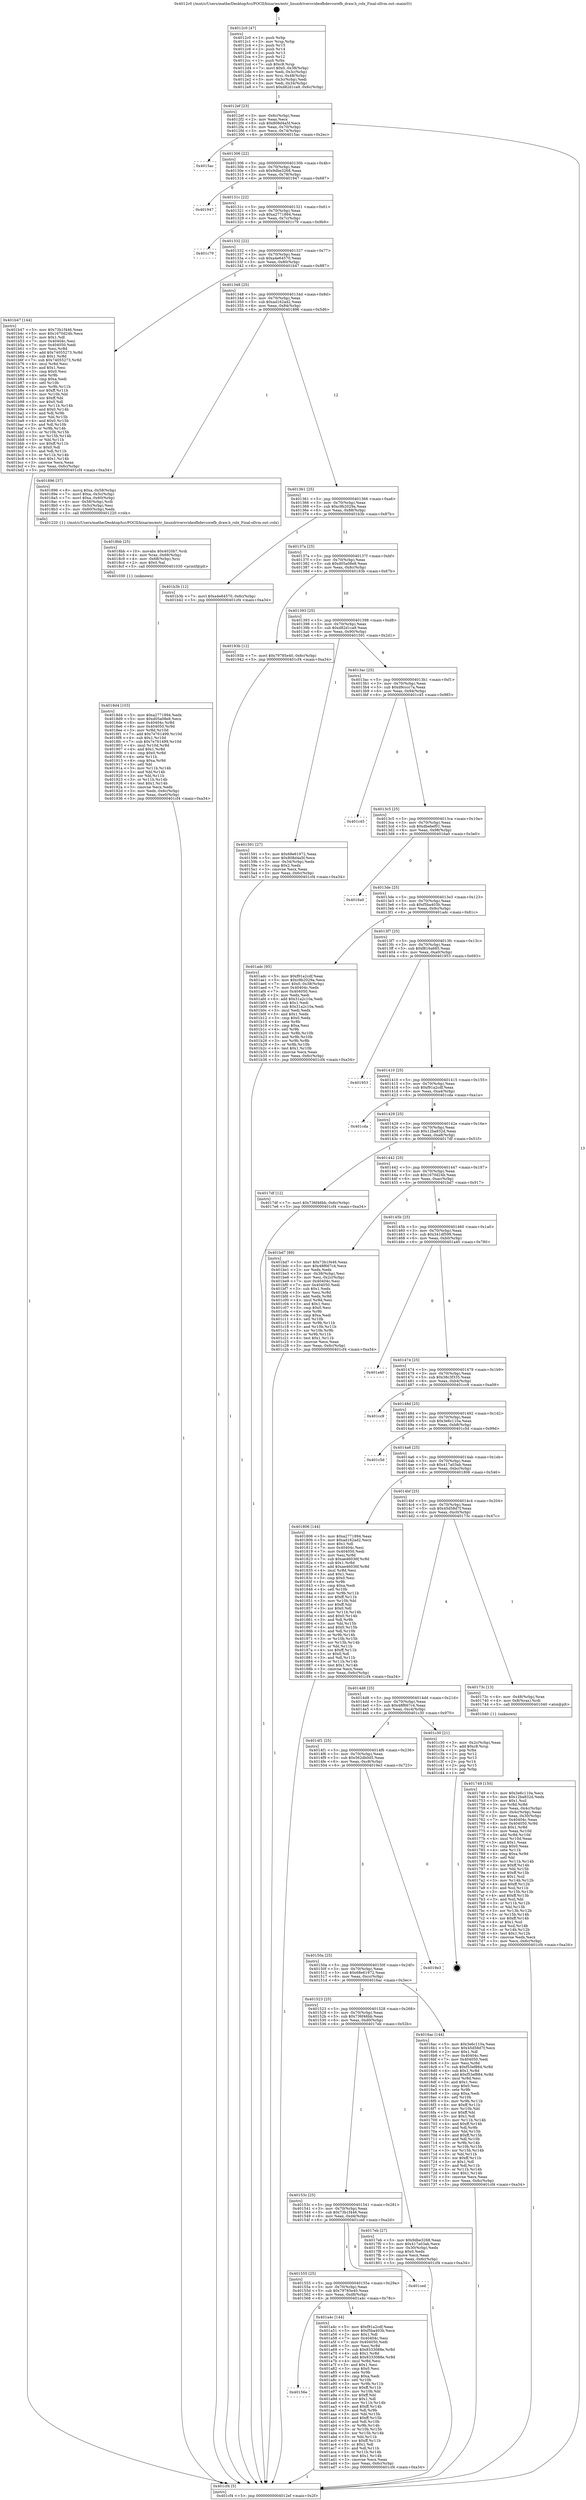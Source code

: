 digraph "0x4012c0" {
  label = "0x4012c0 (/mnt/c/Users/mathe/Desktop/tcc/POCII/binaries/extr_linuxdriversvideofbdevcorefb_draw.h_rolx_Final-ollvm.out::main(0))"
  labelloc = "t"
  node[shape=record]

  Entry [label="",width=0.3,height=0.3,shape=circle,fillcolor=black,style=filled]
  "0x4012ef" [label="{
     0x4012ef [23]\l
     | [instrs]\l
     &nbsp;&nbsp;0x4012ef \<+3\>: mov -0x6c(%rbp),%eax\l
     &nbsp;&nbsp;0x4012f2 \<+2\>: mov %eax,%ecx\l
     &nbsp;&nbsp;0x4012f4 \<+6\>: sub $0x808d4a5f,%ecx\l
     &nbsp;&nbsp;0x4012fa \<+3\>: mov %eax,-0x70(%rbp)\l
     &nbsp;&nbsp;0x4012fd \<+3\>: mov %ecx,-0x74(%rbp)\l
     &nbsp;&nbsp;0x401300 \<+6\>: je 00000000004015ac \<main+0x2ec\>\l
  }"]
  "0x4015ac" [label="{
     0x4015ac\l
  }", style=dashed]
  "0x401306" [label="{
     0x401306 [22]\l
     | [instrs]\l
     &nbsp;&nbsp;0x401306 \<+5\>: jmp 000000000040130b \<main+0x4b\>\l
     &nbsp;&nbsp;0x40130b \<+3\>: mov -0x70(%rbp),%eax\l
     &nbsp;&nbsp;0x40130e \<+5\>: sub $0x9dbe3268,%eax\l
     &nbsp;&nbsp;0x401313 \<+3\>: mov %eax,-0x78(%rbp)\l
     &nbsp;&nbsp;0x401316 \<+6\>: je 0000000000401947 \<main+0x687\>\l
  }"]
  Exit [label="",width=0.3,height=0.3,shape=circle,fillcolor=black,style=filled,peripheries=2]
  "0x401947" [label="{
     0x401947\l
  }", style=dashed]
  "0x40131c" [label="{
     0x40131c [22]\l
     | [instrs]\l
     &nbsp;&nbsp;0x40131c \<+5\>: jmp 0000000000401321 \<main+0x61\>\l
     &nbsp;&nbsp;0x401321 \<+3\>: mov -0x70(%rbp),%eax\l
     &nbsp;&nbsp;0x401324 \<+5\>: sub $0xa2771894,%eax\l
     &nbsp;&nbsp;0x401329 \<+3\>: mov %eax,-0x7c(%rbp)\l
     &nbsp;&nbsp;0x40132c \<+6\>: je 0000000000401c79 \<main+0x9b9\>\l
  }"]
  "0x40156e" [label="{
     0x40156e\l
  }", style=dashed]
  "0x401c79" [label="{
     0x401c79\l
  }", style=dashed]
  "0x401332" [label="{
     0x401332 [22]\l
     | [instrs]\l
     &nbsp;&nbsp;0x401332 \<+5\>: jmp 0000000000401337 \<main+0x77\>\l
     &nbsp;&nbsp;0x401337 \<+3\>: mov -0x70(%rbp),%eax\l
     &nbsp;&nbsp;0x40133a \<+5\>: sub $0xa4e64570,%eax\l
     &nbsp;&nbsp;0x40133f \<+3\>: mov %eax,-0x80(%rbp)\l
     &nbsp;&nbsp;0x401342 \<+6\>: je 0000000000401b47 \<main+0x887\>\l
  }"]
  "0x401a4c" [label="{
     0x401a4c [144]\l
     | [instrs]\l
     &nbsp;&nbsp;0x401a4c \<+5\>: mov $0xf91a2cdf,%eax\l
     &nbsp;&nbsp;0x401a51 \<+5\>: mov $0xf5ba403b,%ecx\l
     &nbsp;&nbsp;0x401a56 \<+2\>: mov $0x1,%dl\l
     &nbsp;&nbsp;0x401a58 \<+7\>: mov 0x40404c,%esi\l
     &nbsp;&nbsp;0x401a5f \<+7\>: mov 0x404050,%edi\l
     &nbsp;&nbsp;0x401a66 \<+3\>: mov %esi,%r8d\l
     &nbsp;&nbsp;0x401a69 \<+7\>: sub $0x8333088e,%r8d\l
     &nbsp;&nbsp;0x401a70 \<+4\>: sub $0x1,%r8d\l
     &nbsp;&nbsp;0x401a74 \<+7\>: add $0x8333088e,%r8d\l
     &nbsp;&nbsp;0x401a7b \<+4\>: imul %r8d,%esi\l
     &nbsp;&nbsp;0x401a7f \<+3\>: and $0x1,%esi\l
     &nbsp;&nbsp;0x401a82 \<+3\>: cmp $0x0,%esi\l
     &nbsp;&nbsp;0x401a85 \<+4\>: sete %r9b\l
     &nbsp;&nbsp;0x401a89 \<+3\>: cmp $0xa,%edi\l
     &nbsp;&nbsp;0x401a8c \<+4\>: setl %r10b\l
     &nbsp;&nbsp;0x401a90 \<+3\>: mov %r9b,%r11b\l
     &nbsp;&nbsp;0x401a93 \<+4\>: xor $0xff,%r11b\l
     &nbsp;&nbsp;0x401a97 \<+3\>: mov %r10b,%bl\l
     &nbsp;&nbsp;0x401a9a \<+3\>: xor $0xff,%bl\l
     &nbsp;&nbsp;0x401a9d \<+3\>: xor $0x1,%dl\l
     &nbsp;&nbsp;0x401aa0 \<+3\>: mov %r11b,%r14b\l
     &nbsp;&nbsp;0x401aa3 \<+4\>: and $0xff,%r14b\l
     &nbsp;&nbsp;0x401aa7 \<+3\>: and %dl,%r9b\l
     &nbsp;&nbsp;0x401aaa \<+3\>: mov %bl,%r15b\l
     &nbsp;&nbsp;0x401aad \<+4\>: and $0xff,%r15b\l
     &nbsp;&nbsp;0x401ab1 \<+3\>: and %dl,%r10b\l
     &nbsp;&nbsp;0x401ab4 \<+3\>: or %r9b,%r14b\l
     &nbsp;&nbsp;0x401ab7 \<+3\>: or %r10b,%r15b\l
     &nbsp;&nbsp;0x401aba \<+3\>: xor %r15b,%r14b\l
     &nbsp;&nbsp;0x401abd \<+3\>: or %bl,%r11b\l
     &nbsp;&nbsp;0x401ac0 \<+4\>: xor $0xff,%r11b\l
     &nbsp;&nbsp;0x401ac4 \<+3\>: or $0x1,%dl\l
     &nbsp;&nbsp;0x401ac7 \<+3\>: and %dl,%r11b\l
     &nbsp;&nbsp;0x401aca \<+3\>: or %r11b,%r14b\l
     &nbsp;&nbsp;0x401acd \<+4\>: test $0x1,%r14b\l
     &nbsp;&nbsp;0x401ad1 \<+3\>: cmovne %ecx,%eax\l
     &nbsp;&nbsp;0x401ad4 \<+3\>: mov %eax,-0x6c(%rbp)\l
     &nbsp;&nbsp;0x401ad7 \<+5\>: jmp 0000000000401cf4 \<main+0xa34\>\l
  }"]
  "0x401b47" [label="{
     0x401b47 [144]\l
     | [instrs]\l
     &nbsp;&nbsp;0x401b47 \<+5\>: mov $0x73b1f446,%eax\l
     &nbsp;&nbsp;0x401b4c \<+5\>: mov $0x1670d24b,%ecx\l
     &nbsp;&nbsp;0x401b51 \<+2\>: mov $0x1,%dl\l
     &nbsp;&nbsp;0x401b53 \<+7\>: mov 0x40404c,%esi\l
     &nbsp;&nbsp;0x401b5a \<+7\>: mov 0x404050,%edi\l
     &nbsp;&nbsp;0x401b61 \<+3\>: mov %esi,%r8d\l
     &nbsp;&nbsp;0x401b64 \<+7\>: add $0x74055273,%r8d\l
     &nbsp;&nbsp;0x401b6b \<+4\>: sub $0x1,%r8d\l
     &nbsp;&nbsp;0x401b6f \<+7\>: sub $0x74055273,%r8d\l
     &nbsp;&nbsp;0x401b76 \<+4\>: imul %r8d,%esi\l
     &nbsp;&nbsp;0x401b7a \<+3\>: and $0x1,%esi\l
     &nbsp;&nbsp;0x401b7d \<+3\>: cmp $0x0,%esi\l
     &nbsp;&nbsp;0x401b80 \<+4\>: sete %r9b\l
     &nbsp;&nbsp;0x401b84 \<+3\>: cmp $0xa,%edi\l
     &nbsp;&nbsp;0x401b87 \<+4\>: setl %r10b\l
     &nbsp;&nbsp;0x401b8b \<+3\>: mov %r9b,%r11b\l
     &nbsp;&nbsp;0x401b8e \<+4\>: xor $0xff,%r11b\l
     &nbsp;&nbsp;0x401b92 \<+3\>: mov %r10b,%bl\l
     &nbsp;&nbsp;0x401b95 \<+3\>: xor $0xff,%bl\l
     &nbsp;&nbsp;0x401b98 \<+3\>: xor $0x0,%dl\l
     &nbsp;&nbsp;0x401b9b \<+3\>: mov %r11b,%r14b\l
     &nbsp;&nbsp;0x401b9e \<+4\>: and $0x0,%r14b\l
     &nbsp;&nbsp;0x401ba2 \<+3\>: and %dl,%r9b\l
     &nbsp;&nbsp;0x401ba5 \<+3\>: mov %bl,%r15b\l
     &nbsp;&nbsp;0x401ba8 \<+4\>: and $0x0,%r15b\l
     &nbsp;&nbsp;0x401bac \<+3\>: and %dl,%r10b\l
     &nbsp;&nbsp;0x401baf \<+3\>: or %r9b,%r14b\l
     &nbsp;&nbsp;0x401bb2 \<+3\>: or %r10b,%r15b\l
     &nbsp;&nbsp;0x401bb5 \<+3\>: xor %r15b,%r14b\l
     &nbsp;&nbsp;0x401bb8 \<+3\>: or %bl,%r11b\l
     &nbsp;&nbsp;0x401bbb \<+4\>: xor $0xff,%r11b\l
     &nbsp;&nbsp;0x401bbf \<+3\>: or $0x0,%dl\l
     &nbsp;&nbsp;0x401bc2 \<+3\>: and %dl,%r11b\l
     &nbsp;&nbsp;0x401bc5 \<+3\>: or %r11b,%r14b\l
     &nbsp;&nbsp;0x401bc8 \<+4\>: test $0x1,%r14b\l
     &nbsp;&nbsp;0x401bcc \<+3\>: cmovne %ecx,%eax\l
     &nbsp;&nbsp;0x401bcf \<+3\>: mov %eax,-0x6c(%rbp)\l
     &nbsp;&nbsp;0x401bd2 \<+5\>: jmp 0000000000401cf4 \<main+0xa34\>\l
  }"]
  "0x401348" [label="{
     0x401348 [25]\l
     | [instrs]\l
     &nbsp;&nbsp;0x401348 \<+5\>: jmp 000000000040134d \<main+0x8d\>\l
     &nbsp;&nbsp;0x40134d \<+3\>: mov -0x70(%rbp),%eax\l
     &nbsp;&nbsp;0x401350 \<+5\>: sub $0xad162ad2,%eax\l
     &nbsp;&nbsp;0x401355 \<+6\>: mov %eax,-0x84(%rbp)\l
     &nbsp;&nbsp;0x40135b \<+6\>: je 0000000000401896 \<main+0x5d6\>\l
  }"]
  "0x401555" [label="{
     0x401555 [25]\l
     | [instrs]\l
     &nbsp;&nbsp;0x401555 \<+5\>: jmp 000000000040155a \<main+0x29a\>\l
     &nbsp;&nbsp;0x40155a \<+3\>: mov -0x70(%rbp),%eax\l
     &nbsp;&nbsp;0x40155d \<+5\>: sub $0x79785e40,%eax\l
     &nbsp;&nbsp;0x401562 \<+6\>: mov %eax,-0xd8(%rbp)\l
     &nbsp;&nbsp;0x401568 \<+6\>: je 0000000000401a4c \<main+0x78c\>\l
  }"]
  "0x401896" [label="{
     0x401896 [37]\l
     | [instrs]\l
     &nbsp;&nbsp;0x401896 \<+8\>: movq $0xa,-0x58(%rbp)\l
     &nbsp;&nbsp;0x40189e \<+7\>: movl $0xa,-0x5c(%rbp)\l
     &nbsp;&nbsp;0x4018a5 \<+7\>: movl $0xa,-0x60(%rbp)\l
     &nbsp;&nbsp;0x4018ac \<+4\>: mov -0x58(%rbp),%rdi\l
     &nbsp;&nbsp;0x4018b0 \<+3\>: mov -0x5c(%rbp),%esi\l
     &nbsp;&nbsp;0x4018b3 \<+3\>: mov -0x60(%rbp),%edx\l
     &nbsp;&nbsp;0x4018b6 \<+5\>: call 0000000000401220 \<rolx\>\l
     | [calls]\l
     &nbsp;&nbsp;0x401220 \{1\} (/mnt/c/Users/mathe/Desktop/tcc/POCII/binaries/extr_linuxdriversvideofbdevcorefb_draw.h_rolx_Final-ollvm.out::rolx)\l
  }"]
  "0x401361" [label="{
     0x401361 [25]\l
     | [instrs]\l
     &nbsp;&nbsp;0x401361 \<+5\>: jmp 0000000000401366 \<main+0xa6\>\l
     &nbsp;&nbsp;0x401366 \<+3\>: mov -0x70(%rbp),%eax\l
     &nbsp;&nbsp;0x401369 \<+5\>: sub $0xc9b2029a,%eax\l
     &nbsp;&nbsp;0x40136e \<+6\>: mov %eax,-0x88(%rbp)\l
     &nbsp;&nbsp;0x401374 \<+6\>: je 0000000000401b3b \<main+0x87b\>\l
  }"]
  "0x401ced" [label="{
     0x401ced\l
  }", style=dashed]
  "0x401b3b" [label="{
     0x401b3b [12]\l
     | [instrs]\l
     &nbsp;&nbsp;0x401b3b \<+7\>: movl $0xa4e64570,-0x6c(%rbp)\l
     &nbsp;&nbsp;0x401b42 \<+5\>: jmp 0000000000401cf4 \<main+0xa34\>\l
  }"]
  "0x40137a" [label="{
     0x40137a [25]\l
     | [instrs]\l
     &nbsp;&nbsp;0x40137a \<+5\>: jmp 000000000040137f \<main+0xbf\>\l
     &nbsp;&nbsp;0x40137f \<+3\>: mov -0x70(%rbp),%eax\l
     &nbsp;&nbsp;0x401382 \<+5\>: sub $0xd05a08e8,%eax\l
     &nbsp;&nbsp;0x401387 \<+6\>: mov %eax,-0x8c(%rbp)\l
     &nbsp;&nbsp;0x40138d \<+6\>: je 000000000040193b \<main+0x67b\>\l
  }"]
  "0x4018d4" [label="{
     0x4018d4 [103]\l
     | [instrs]\l
     &nbsp;&nbsp;0x4018d4 \<+5\>: mov $0xa2771894,%edx\l
     &nbsp;&nbsp;0x4018d9 \<+5\>: mov $0xd05a08e8,%ecx\l
     &nbsp;&nbsp;0x4018de \<+8\>: mov 0x40404c,%r8d\l
     &nbsp;&nbsp;0x4018e6 \<+8\>: mov 0x404050,%r9d\l
     &nbsp;&nbsp;0x4018ee \<+3\>: mov %r8d,%r10d\l
     &nbsp;&nbsp;0x4018f1 \<+7\>: add $0x7e761499,%r10d\l
     &nbsp;&nbsp;0x4018f8 \<+4\>: sub $0x1,%r10d\l
     &nbsp;&nbsp;0x4018fc \<+7\>: sub $0x7e761499,%r10d\l
     &nbsp;&nbsp;0x401903 \<+4\>: imul %r10d,%r8d\l
     &nbsp;&nbsp;0x401907 \<+4\>: and $0x1,%r8d\l
     &nbsp;&nbsp;0x40190b \<+4\>: cmp $0x0,%r8d\l
     &nbsp;&nbsp;0x40190f \<+4\>: sete %r11b\l
     &nbsp;&nbsp;0x401913 \<+4\>: cmp $0xa,%r9d\l
     &nbsp;&nbsp;0x401917 \<+3\>: setl %bl\l
     &nbsp;&nbsp;0x40191a \<+3\>: mov %r11b,%r14b\l
     &nbsp;&nbsp;0x40191d \<+3\>: and %bl,%r14b\l
     &nbsp;&nbsp;0x401920 \<+3\>: xor %bl,%r11b\l
     &nbsp;&nbsp;0x401923 \<+3\>: or %r11b,%r14b\l
     &nbsp;&nbsp;0x401926 \<+4\>: test $0x1,%r14b\l
     &nbsp;&nbsp;0x40192a \<+3\>: cmovne %ecx,%edx\l
     &nbsp;&nbsp;0x40192d \<+3\>: mov %edx,-0x6c(%rbp)\l
     &nbsp;&nbsp;0x401930 \<+6\>: mov %eax,-0xe0(%rbp)\l
     &nbsp;&nbsp;0x401936 \<+5\>: jmp 0000000000401cf4 \<main+0xa34\>\l
  }"]
  "0x40193b" [label="{
     0x40193b [12]\l
     | [instrs]\l
     &nbsp;&nbsp;0x40193b \<+7\>: movl $0x79785e40,-0x6c(%rbp)\l
     &nbsp;&nbsp;0x401942 \<+5\>: jmp 0000000000401cf4 \<main+0xa34\>\l
  }"]
  "0x401393" [label="{
     0x401393 [25]\l
     | [instrs]\l
     &nbsp;&nbsp;0x401393 \<+5\>: jmp 0000000000401398 \<main+0xd8\>\l
     &nbsp;&nbsp;0x401398 \<+3\>: mov -0x70(%rbp),%eax\l
     &nbsp;&nbsp;0x40139b \<+5\>: sub $0xd82d1ca9,%eax\l
     &nbsp;&nbsp;0x4013a0 \<+6\>: mov %eax,-0x90(%rbp)\l
     &nbsp;&nbsp;0x4013a6 \<+6\>: je 0000000000401591 \<main+0x2d1\>\l
  }"]
  "0x4018bb" [label="{
     0x4018bb [25]\l
     | [instrs]\l
     &nbsp;&nbsp;0x4018bb \<+10\>: movabs $0x4020b7,%rdi\l
     &nbsp;&nbsp;0x4018c5 \<+4\>: mov %rax,-0x68(%rbp)\l
     &nbsp;&nbsp;0x4018c9 \<+4\>: mov -0x68(%rbp),%rsi\l
     &nbsp;&nbsp;0x4018cd \<+2\>: mov $0x0,%al\l
     &nbsp;&nbsp;0x4018cf \<+5\>: call 0000000000401030 \<printf@plt\>\l
     | [calls]\l
     &nbsp;&nbsp;0x401030 \{1\} (unknown)\l
  }"]
  "0x401591" [label="{
     0x401591 [27]\l
     | [instrs]\l
     &nbsp;&nbsp;0x401591 \<+5\>: mov $0x68e61972,%eax\l
     &nbsp;&nbsp;0x401596 \<+5\>: mov $0x808d4a5f,%ecx\l
     &nbsp;&nbsp;0x40159b \<+3\>: mov -0x34(%rbp),%edx\l
     &nbsp;&nbsp;0x40159e \<+3\>: cmp $0x2,%edx\l
     &nbsp;&nbsp;0x4015a1 \<+3\>: cmovne %ecx,%eax\l
     &nbsp;&nbsp;0x4015a4 \<+3\>: mov %eax,-0x6c(%rbp)\l
     &nbsp;&nbsp;0x4015a7 \<+5\>: jmp 0000000000401cf4 \<main+0xa34\>\l
  }"]
  "0x4013ac" [label="{
     0x4013ac [25]\l
     | [instrs]\l
     &nbsp;&nbsp;0x4013ac \<+5\>: jmp 00000000004013b1 \<main+0xf1\>\l
     &nbsp;&nbsp;0x4013b1 \<+3\>: mov -0x70(%rbp),%eax\l
     &nbsp;&nbsp;0x4013b4 \<+5\>: sub $0xd9cccc7a,%eax\l
     &nbsp;&nbsp;0x4013b9 \<+6\>: mov %eax,-0x94(%rbp)\l
     &nbsp;&nbsp;0x4013bf \<+6\>: je 0000000000401c45 \<main+0x985\>\l
  }"]
  "0x401cf4" [label="{
     0x401cf4 [5]\l
     | [instrs]\l
     &nbsp;&nbsp;0x401cf4 \<+5\>: jmp 00000000004012ef \<main+0x2f\>\l
  }"]
  "0x4012c0" [label="{
     0x4012c0 [47]\l
     | [instrs]\l
     &nbsp;&nbsp;0x4012c0 \<+1\>: push %rbp\l
     &nbsp;&nbsp;0x4012c1 \<+3\>: mov %rsp,%rbp\l
     &nbsp;&nbsp;0x4012c4 \<+2\>: push %r15\l
     &nbsp;&nbsp;0x4012c6 \<+2\>: push %r14\l
     &nbsp;&nbsp;0x4012c8 \<+2\>: push %r13\l
     &nbsp;&nbsp;0x4012ca \<+2\>: push %r12\l
     &nbsp;&nbsp;0x4012cc \<+1\>: push %rbx\l
     &nbsp;&nbsp;0x4012cd \<+7\>: sub $0xc8,%rsp\l
     &nbsp;&nbsp;0x4012d4 \<+7\>: movl $0x0,-0x38(%rbp)\l
     &nbsp;&nbsp;0x4012db \<+3\>: mov %edi,-0x3c(%rbp)\l
     &nbsp;&nbsp;0x4012de \<+4\>: mov %rsi,-0x48(%rbp)\l
     &nbsp;&nbsp;0x4012e2 \<+3\>: mov -0x3c(%rbp),%edi\l
     &nbsp;&nbsp;0x4012e5 \<+3\>: mov %edi,-0x34(%rbp)\l
     &nbsp;&nbsp;0x4012e8 \<+7\>: movl $0xd82d1ca9,-0x6c(%rbp)\l
  }"]
  "0x40153c" [label="{
     0x40153c [25]\l
     | [instrs]\l
     &nbsp;&nbsp;0x40153c \<+5\>: jmp 0000000000401541 \<main+0x281\>\l
     &nbsp;&nbsp;0x401541 \<+3\>: mov -0x70(%rbp),%eax\l
     &nbsp;&nbsp;0x401544 \<+5\>: sub $0x73b1f446,%eax\l
     &nbsp;&nbsp;0x401549 \<+6\>: mov %eax,-0xd4(%rbp)\l
     &nbsp;&nbsp;0x40154f \<+6\>: je 0000000000401ced \<main+0xa2d\>\l
  }"]
  "0x401c45" [label="{
     0x401c45\l
  }", style=dashed]
  "0x4013c5" [label="{
     0x4013c5 [25]\l
     | [instrs]\l
     &nbsp;&nbsp;0x4013c5 \<+5\>: jmp 00000000004013ca \<main+0x10a\>\l
     &nbsp;&nbsp;0x4013ca \<+3\>: mov -0x70(%rbp),%eax\l
     &nbsp;&nbsp;0x4013cd \<+5\>: sub $0xdbebef01,%eax\l
     &nbsp;&nbsp;0x4013d2 \<+6\>: mov %eax,-0x98(%rbp)\l
     &nbsp;&nbsp;0x4013d8 \<+6\>: je 00000000004016a0 \<main+0x3e0\>\l
  }"]
  "0x4017eb" [label="{
     0x4017eb [27]\l
     | [instrs]\l
     &nbsp;&nbsp;0x4017eb \<+5\>: mov $0x9dbe3268,%eax\l
     &nbsp;&nbsp;0x4017f0 \<+5\>: mov $0x417a03ab,%ecx\l
     &nbsp;&nbsp;0x4017f5 \<+3\>: mov -0x30(%rbp),%edx\l
     &nbsp;&nbsp;0x4017f8 \<+3\>: cmp $0x0,%edx\l
     &nbsp;&nbsp;0x4017fb \<+3\>: cmove %ecx,%eax\l
     &nbsp;&nbsp;0x4017fe \<+3\>: mov %eax,-0x6c(%rbp)\l
     &nbsp;&nbsp;0x401801 \<+5\>: jmp 0000000000401cf4 \<main+0xa34\>\l
  }"]
  "0x4016a0" [label="{
     0x4016a0\l
  }", style=dashed]
  "0x4013de" [label="{
     0x4013de [25]\l
     | [instrs]\l
     &nbsp;&nbsp;0x4013de \<+5\>: jmp 00000000004013e3 \<main+0x123\>\l
     &nbsp;&nbsp;0x4013e3 \<+3\>: mov -0x70(%rbp),%eax\l
     &nbsp;&nbsp;0x4013e6 \<+5\>: sub $0xf5ba403b,%eax\l
     &nbsp;&nbsp;0x4013eb \<+6\>: mov %eax,-0x9c(%rbp)\l
     &nbsp;&nbsp;0x4013f1 \<+6\>: je 0000000000401adc \<main+0x81c\>\l
  }"]
  "0x401749" [label="{
     0x401749 [150]\l
     | [instrs]\l
     &nbsp;&nbsp;0x401749 \<+5\>: mov $0x3e6c110a,%ecx\l
     &nbsp;&nbsp;0x40174e \<+5\>: mov $0x12ba832d,%edx\l
     &nbsp;&nbsp;0x401753 \<+3\>: mov $0x1,%sil\l
     &nbsp;&nbsp;0x401756 \<+3\>: xor %r8d,%r8d\l
     &nbsp;&nbsp;0x401759 \<+3\>: mov %eax,-0x4c(%rbp)\l
     &nbsp;&nbsp;0x40175c \<+3\>: mov -0x4c(%rbp),%eax\l
     &nbsp;&nbsp;0x40175f \<+3\>: mov %eax,-0x30(%rbp)\l
     &nbsp;&nbsp;0x401762 \<+7\>: mov 0x40404c,%eax\l
     &nbsp;&nbsp;0x401769 \<+8\>: mov 0x404050,%r9d\l
     &nbsp;&nbsp;0x401771 \<+4\>: sub $0x1,%r8d\l
     &nbsp;&nbsp;0x401775 \<+3\>: mov %eax,%r10d\l
     &nbsp;&nbsp;0x401778 \<+3\>: add %r8d,%r10d\l
     &nbsp;&nbsp;0x40177b \<+4\>: imul %r10d,%eax\l
     &nbsp;&nbsp;0x40177f \<+3\>: and $0x1,%eax\l
     &nbsp;&nbsp;0x401782 \<+3\>: cmp $0x0,%eax\l
     &nbsp;&nbsp;0x401785 \<+4\>: sete %r11b\l
     &nbsp;&nbsp;0x401789 \<+4\>: cmp $0xa,%r9d\l
     &nbsp;&nbsp;0x40178d \<+3\>: setl %bl\l
     &nbsp;&nbsp;0x401790 \<+3\>: mov %r11b,%r14b\l
     &nbsp;&nbsp;0x401793 \<+4\>: xor $0xff,%r14b\l
     &nbsp;&nbsp;0x401797 \<+3\>: mov %bl,%r15b\l
     &nbsp;&nbsp;0x40179a \<+4\>: xor $0xff,%r15b\l
     &nbsp;&nbsp;0x40179e \<+4\>: xor $0x1,%sil\l
     &nbsp;&nbsp;0x4017a2 \<+3\>: mov %r14b,%r12b\l
     &nbsp;&nbsp;0x4017a5 \<+4\>: and $0xff,%r12b\l
     &nbsp;&nbsp;0x4017a9 \<+3\>: and %sil,%r11b\l
     &nbsp;&nbsp;0x4017ac \<+3\>: mov %r15b,%r13b\l
     &nbsp;&nbsp;0x4017af \<+4\>: and $0xff,%r13b\l
     &nbsp;&nbsp;0x4017b3 \<+3\>: and %sil,%bl\l
     &nbsp;&nbsp;0x4017b6 \<+3\>: or %r11b,%r12b\l
     &nbsp;&nbsp;0x4017b9 \<+3\>: or %bl,%r13b\l
     &nbsp;&nbsp;0x4017bc \<+3\>: xor %r13b,%r12b\l
     &nbsp;&nbsp;0x4017bf \<+3\>: or %r15b,%r14b\l
     &nbsp;&nbsp;0x4017c2 \<+4\>: xor $0xff,%r14b\l
     &nbsp;&nbsp;0x4017c6 \<+4\>: or $0x1,%sil\l
     &nbsp;&nbsp;0x4017ca \<+3\>: and %sil,%r14b\l
     &nbsp;&nbsp;0x4017cd \<+3\>: or %r14b,%r12b\l
     &nbsp;&nbsp;0x4017d0 \<+4\>: test $0x1,%r12b\l
     &nbsp;&nbsp;0x4017d4 \<+3\>: cmovne %edx,%ecx\l
     &nbsp;&nbsp;0x4017d7 \<+3\>: mov %ecx,-0x6c(%rbp)\l
     &nbsp;&nbsp;0x4017da \<+5\>: jmp 0000000000401cf4 \<main+0xa34\>\l
  }"]
  "0x401adc" [label="{
     0x401adc [95]\l
     | [instrs]\l
     &nbsp;&nbsp;0x401adc \<+5\>: mov $0xf91a2cdf,%eax\l
     &nbsp;&nbsp;0x401ae1 \<+5\>: mov $0xc9b2029a,%ecx\l
     &nbsp;&nbsp;0x401ae6 \<+7\>: movl $0x0,-0x38(%rbp)\l
     &nbsp;&nbsp;0x401aed \<+7\>: mov 0x40404c,%edx\l
     &nbsp;&nbsp;0x401af4 \<+7\>: mov 0x404050,%esi\l
     &nbsp;&nbsp;0x401afb \<+2\>: mov %edx,%edi\l
     &nbsp;&nbsp;0x401afd \<+6\>: add $0x31a2c10a,%edi\l
     &nbsp;&nbsp;0x401b03 \<+3\>: sub $0x1,%edi\l
     &nbsp;&nbsp;0x401b06 \<+6\>: sub $0x31a2c10a,%edi\l
     &nbsp;&nbsp;0x401b0c \<+3\>: imul %edi,%edx\l
     &nbsp;&nbsp;0x401b0f \<+3\>: and $0x1,%edx\l
     &nbsp;&nbsp;0x401b12 \<+3\>: cmp $0x0,%edx\l
     &nbsp;&nbsp;0x401b15 \<+4\>: sete %r8b\l
     &nbsp;&nbsp;0x401b19 \<+3\>: cmp $0xa,%esi\l
     &nbsp;&nbsp;0x401b1c \<+4\>: setl %r9b\l
     &nbsp;&nbsp;0x401b20 \<+3\>: mov %r8b,%r10b\l
     &nbsp;&nbsp;0x401b23 \<+3\>: and %r9b,%r10b\l
     &nbsp;&nbsp;0x401b26 \<+3\>: xor %r9b,%r8b\l
     &nbsp;&nbsp;0x401b29 \<+3\>: or %r8b,%r10b\l
     &nbsp;&nbsp;0x401b2c \<+4\>: test $0x1,%r10b\l
     &nbsp;&nbsp;0x401b30 \<+3\>: cmovne %ecx,%eax\l
     &nbsp;&nbsp;0x401b33 \<+3\>: mov %eax,-0x6c(%rbp)\l
     &nbsp;&nbsp;0x401b36 \<+5\>: jmp 0000000000401cf4 \<main+0xa34\>\l
  }"]
  "0x4013f7" [label="{
     0x4013f7 [25]\l
     | [instrs]\l
     &nbsp;&nbsp;0x4013f7 \<+5\>: jmp 00000000004013fc \<main+0x13c\>\l
     &nbsp;&nbsp;0x4013fc \<+3\>: mov -0x70(%rbp),%eax\l
     &nbsp;&nbsp;0x4013ff \<+5\>: sub $0xf816a685,%eax\l
     &nbsp;&nbsp;0x401404 \<+6\>: mov %eax,-0xa0(%rbp)\l
     &nbsp;&nbsp;0x40140a \<+6\>: je 0000000000401953 \<main+0x693\>\l
  }"]
  "0x401523" [label="{
     0x401523 [25]\l
     | [instrs]\l
     &nbsp;&nbsp;0x401523 \<+5\>: jmp 0000000000401528 \<main+0x268\>\l
     &nbsp;&nbsp;0x401528 \<+3\>: mov -0x70(%rbp),%eax\l
     &nbsp;&nbsp;0x40152b \<+5\>: sub $0x736f46bb,%eax\l
     &nbsp;&nbsp;0x401530 \<+6\>: mov %eax,-0xd0(%rbp)\l
     &nbsp;&nbsp;0x401536 \<+6\>: je 00000000004017eb \<main+0x52b\>\l
  }"]
  "0x401953" [label="{
     0x401953\l
  }", style=dashed]
  "0x401410" [label="{
     0x401410 [25]\l
     | [instrs]\l
     &nbsp;&nbsp;0x401410 \<+5\>: jmp 0000000000401415 \<main+0x155\>\l
     &nbsp;&nbsp;0x401415 \<+3\>: mov -0x70(%rbp),%eax\l
     &nbsp;&nbsp;0x401418 \<+5\>: sub $0xf91a2cdf,%eax\l
     &nbsp;&nbsp;0x40141d \<+6\>: mov %eax,-0xa4(%rbp)\l
     &nbsp;&nbsp;0x401423 \<+6\>: je 0000000000401cda \<main+0xa1a\>\l
  }"]
  "0x4016ac" [label="{
     0x4016ac [144]\l
     | [instrs]\l
     &nbsp;&nbsp;0x4016ac \<+5\>: mov $0x3e6c110a,%eax\l
     &nbsp;&nbsp;0x4016b1 \<+5\>: mov $0x45d58d7f,%ecx\l
     &nbsp;&nbsp;0x4016b6 \<+2\>: mov $0x1,%dl\l
     &nbsp;&nbsp;0x4016b8 \<+7\>: mov 0x40404c,%esi\l
     &nbsp;&nbsp;0x4016bf \<+7\>: mov 0x404050,%edi\l
     &nbsp;&nbsp;0x4016c6 \<+3\>: mov %esi,%r8d\l
     &nbsp;&nbsp;0x4016c9 \<+7\>: sub $0xf53ef884,%r8d\l
     &nbsp;&nbsp;0x4016d0 \<+4\>: sub $0x1,%r8d\l
     &nbsp;&nbsp;0x4016d4 \<+7\>: add $0xf53ef884,%r8d\l
     &nbsp;&nbsp;0x4016db \<+4\>: imul %r8d,%esi\l
     &nbsp;&nbsp;0x4016df \<+3\>: and $0x1,%esi\l
     &nbsp;&nbsp;0x4016e2 \<+3\>: cmp $0x0,%esi\l
     &nbsp;&nbsp;0x4016e5 \<+4\>: sete %r9b\l
     &nbsp;&nbsp;0x4016e9 \<+3\>: cmp $0xa,%edi\l
     &nbsp;&nbsp;0x4016ec \<+4\>: setl %r10b\l
     &nbsp;&nbsp;0x4016f0 \<+3\>: mov %r9b,%r11b\l
     &nbsp;&nbsp;0x4016f3 \<+4\>: xor $0xff,%r11b\l
     &nbsp;&nbsp;0x4016f7 \<+3\>: mov %r10b,%bl\l
     &nbsp;&nbsp;0x4016fa \<+3\>: xor $0xff,%bl\l
     &nbsp;&nbsp;0x4016fd \<+3\>: xor $0x1,%dl\l
     &nbsp;&nbsp;0x401700 \<+3\>: mov %r11b,%r14b\l
     &nbsp;&nbsp;0x401703 \<+4\>: and $0xff,%r14b\l
     &nbsp;&nbsp;0x401707 \<+3\>: and %dl,%r9b\l
     &nbsp;&nbsp;0x40170a \<+3\>: mov %bl,%r15b\l
     &nbsp;&nbsp;0x40170d \<+4\>: and $0xff,%r15b\l
     &nbsp;&nbsp;0x401711 \<+3\>: and %dl,%r10b\l
     &nbsp;&nbsp;0x401714 \<+3\>: or %r9b,%r14b\l
     &nbsp;&nbsp;0x401717 \<+3\>: or %r10b,%r15b\l
     &nbsp;&nbsp;0x40171a \<+3\>: xor %r15b,%r14b\l
     &nbsp;&nbsp;0x40171d \<+3\>: or %bl,%r11b\l
     &nbsp;&nbsp;0x401720 \<+4\>: xor $0xff,%r11b\l
     &nbsp;&nbsp;0x401724 \<+3\>: or $0x1,%dl\l
     &nbsp;&nbsp;0x401727 \<+3\>: and %dl,%r11b\l
     &nbsp;&nbsp;0x40172a \<+3\>: or %r11b,%r14b\l
     &nbsp;&nbsp;0x40172d \<+4\>: test $0x1,%r14b\l
     &nbsp;&nbsp;0x401731 \<+3\>: cmovne %ecx,%eax\l
     &nbsp;&nbsp;0x401734 \<+3\>: mov %eax,-0x6c(%rbp)\l
     &nbsp;&nbsp;0x401737 \<+5\>: jmp 0000000000401cf4 \<main+0xa34\>\l
  }"]
  "0x401cda" [label="{
     0x401cda\l
  }", style=dashed]
  "0x401429" [label="{
     0x401429 [25]\l
     | [instrs]\l
     &nbsp;&nbsp;0x401429 \<+5\>: jmp 000000000040142e \<main+0x16e\>\l
     &nbsp;&nbsp;0x40142e \<+3\>: mov -0x70(%rbp),%eax\l
     &nbsp;&nbsp;0x401431 \<+5\>: sub $0x12ba832d,%eax\l
     &nbsp;&nbsp;0x401436 \<+6\>: mov %eax,-0xa8(%rbp)\l
     &nbsp;&nbsp;0x40143c \<+6\>: je 00000000004017df \<main+0x51f\>\l
  }"]
  "0x40150a" [label="{
     0x40150a [25]\l
     | [instrs]\l
     &nbsp;&nbsp;0x40150a \<+5\>: jmp 000000000040150f \<main+0x24f\>\l
     &nbsp;&nbsp;0x40150f \<+3\>: mov -0x70(%rbp),%eax\l
     &nbsp;&nbsp;0x401512 \<+5\>: sub $0x68e61972,%eax\l
     &nbsp;&nbsp;0x401517 \<+6\>: mov %eax,-0xcc(%rbp)\l
     &nbsp;&nbsp;0x40151d \<+6\>: je 00000000004016ac \<main+0x3ec\>\l
  }"]
  "0x4017df" [label="{
     0x4017df [12]\l
     | [instrs]\l
     &nbsp;&nbsp;0x4017df \<+7\>: movl $0x736f46bb,-0x6c(%rbp)\l
     &nbsp;&nbsp;0x4017e6 \<+5\>: jmp 0000000000401cf4 \<main+0xa34\>\l
  }"]
  "0x401442" [label="{
     0x401442 [25]\l
     | [instrs]\l
     &nbsp;&nbsp;0x401442 \<+5\>: jmp 0000000000401447 \<main+0x187\>\l
     &nbsp;&nbsp;0x401447 \<+3\>: mov -0x70(%rbp),%eax\l
     &nbsp;&nbsp;0x40144a \<+5\>: sub $0x1670d24b,%eax\l
     &nbsp;&nbsp;0x40144f \<+6\>: mov %eax,-0xac(%rbp)\l
     &nbsp;&nbsp;0x401455 \<+6\>: je 0000000000401bd7 \<main+0x917\>\l
  }"]
  "0x4019e3" [label="{
     0x4019e3\l
  }", style=dashed]
  "0x401bd7" [label="{
     0x401bd7 [89]\l
     | [instrs]\l
     &nbsp;&nbsp;0x401bd7 \<+5\>: mov $0x73b1f446,%eax\l
     &nbsp;&nbsp;0x401bdc \<+5\>: mov $0x48f667c4,%ecx\l
     &nbsp;&nbsp;0x401be1 \<+2\>: xor %edx,%edx\l
     &nbsp;&nbsp;0x401be3 \<+3\>: mov -0x38(%rbp),%esi\l
     &nbsp;&nbsp;0x401be6 \<+3\>: mov %esi,-0x2c(%rbp)\l
     &nbsp;&nbsp;0x401be9 \<+7\>: mov 0x40404c,%esi\l
     &nbsp;&nbsp;0x401bf0 \<+7\>: mov 0x404050,%edi\l
     &nbsp;&nbsp;0x401bf7 \<+3\>: sub $0x1,%edx\l
     &nbsp;&nbsp;0x401bfa \<+3\>: mov %esi,%r8d\l
     &nbsp;&nbsp;0x401bfd \<+3\>: add %edx,%r8d\l
     &nbsp;&nbsp;0x401c00 \<+4\>: imul %r8d,%esi\l
     &nbsp;&nbsp;0x401c04 \<+3\>: and $0x1,%esi\l
     &nbsp;&nbsp;0x401c07 \<+3\>: cmp $0x0,%esi\l
     &nbsp;&nbsp;0x401c0a \<+4\>: sete %r9b\l
     &nbsp;&nbsp;0x401c0e \<+3\>: cmp $0xa,%edi\l
     &nbsp;&nbsp;0x401c11 \<+4\>: setl %r10b\l
     &nbsp;&nbsp;0x401c15 \<+3\>: mov %r9b,%r11b\l
     &nbsp;&nbsp;0x401c18 \<+3\>: and %r10b,%r11b\l
     &nbsp;&nbsp;0x401c1b \<+3\>: xor %r10b,%r9b\l
     &nbsp;&nbsp;0x401c1e \<+3\>: or %r9b,%r11b\l
     &nbsp;&nbsp;0x401c21 \<+4\>: test $0x1,%r11b\l
     &nbsp;&nbsp;0x401c25 \<+3\>: cmovne %ecx,%eax\l
     &nbsp;&nbsp;0x401c28 \<+3\>: mov %eax,-0x6c(%rbp)\l
     &nbsp;&nbsp;0x401c2b \<+5\>: jmp 0000000000401cf4 \<main+0xa34\>\l
  }"]
  "0x40145b" [label="{
     0x40145b [25]\l
     | [instrs]\l
     &nbsp;&nbsp;0x40145b \<+5\>: jmp 0000000000401460 \<main+0x1a0\>\l
     &nbsp;&nbsp;0x401460 \<+3\>: mov -0x70(%rbp),%eax\l
     &nbsp;&nbsp;0x401463 \<+5\>: sub $0x341df599,%eax\l
     &nbsp;&nbsp;0x401468 \<+6\>: mov %eax,-0xb0(%rbp)\l
     &nbsp;&nbsp;0x40146e \<+6\>: je 0000000000401a40 \<main+0x780\>\l
  }"]
  "0x4014f1" [label="{
     0x4014f1 [25]\l
     | [instrs]\l
     &nbsp;&nbsp;0x4014f1 \<+5\>: jmp 00000000004014f6 \<main+0x236\>\l
     &nbsp;&nbsp;0x4014f6 \<+3\>: mov -0x70(%rbp),%eax\l
     &nbsp;&nbsp;0x4014f9 \<+5\>: sub $0x562db0d5,%eax\l
     &nbsp;&nbsp;0x4014fe \<+6\>: mov %eax,-0xc8(%rbp)\l
     &nbsp;&nbsp;0x401504 \<+6\>: je 00000000004019e3 \<main+0x723\>\l
  }"]
  "0x401a40" [label="{
     0x401a40\l
  }", style=dashed]
  "0x401474" [label="{
     0x401474 [25]\l
     | [instrs]\l
     &nbsp;&nbsp;0x401474 \<+5\>: jmp 0000000000401479 \<main+0x1b9\>\l
     &nbsp;&nbsp;0x401479 \<+3\>: mov -0x70(%rbp),%eax\l
     &nbsp;&nbsp;0x40147c \<+5\>: sub $0x38c3f335,%eax\l
     &nbsp;&nbsp;0x401481 \<+6\>: mov %eax,-0xb4(%rbp)\l
     &nbsp;&nbsp;0x401487 \<+6\>: je 0000000000401cc9 \<main+0xa09\>\l
  }"]
  "0x401c30" [label="{
     0x401c30 [21]\l
     | [instrs]\l
     &nbsp;&nbsp;0x401c30 \<+3\>: mov -0x2c(%rbp),%eax\l
     &nbsp;&nbsp;0x401c33 \<+7\>: add $0xc8,%rsp\l
     &nbsp;&nbsp;0x401c3a \<+1\>: pop %rbx\l
     &nbsp;&nbsp;0x401c3b \<+2\>: pop %r12\l
     &nbsp;&nbsp;0x401c3d \<+2\>: pop %r13\l
     &nbsp;&nbsp;0x401c3f \<+2\>: pop %r14\l
     &nbsp;&nbsp;0x401c41 \<+2\>: pop %r15\l
     &nbsp;&nbsp;0x401c43 \<+1\>: pop %rbp\l
     &nbsp;&nbsp;0x401c44 \<+1\>: ret\l
  }"]
  "0x401cc9" [label="{
     0x401cc9\l
  }", style=dashed]
  "0x40148d" [label="{
     0x40148d [25]\l
     | [instrs]\l
     &nbsp;&nbsp;0x40148d \<+5\>: jmp 0000000000401492 \<main+0x1d2\>\l
     &nbsp;&nbsp;0x401492 \<+3\>: mov -0x70(%rbp),%eax\l
     &nbsp;&nbsp;0x401495 \<+5\>: sub $0x3e6c110a,%eax\l
     &nbsp;&nbsp;0x40149a \<+6\>: mov %eax,-0xb8(%rbp)\l
     &nbsp;&nbsp;0x4014a0 \<+6\>: je 0000000000401c5d \<main+0x99d\>\l
  }"]
  "0x4014d8" [label="{
     0x4014d8 [25]\l
     | [instrs]\l
     &nbsp;&nbsp;0x4014d8 \<+5\>: jmp 00000000004014dd \<main+0x21d\>\l
     &nbsp;&nbsp;0x4014dd \<+3\>: mov -0x70(%rbp),%eax\l
     &nbsp;&nbsp;0x4014e0 \<+5\>: sub $0x48f667c4,%eax\l
     &nbsp;&nbsp;0x4014e5 \<+6\>: mov %eax,-0xc4(%rbp)\l
     &nbsp;&nbsp;0x4014eb \<+6\>: je 0000000000401c30 \<main+0x970\>\l
  }"]
  "0x401c5d" [label="{
     0x401c5d\l
  }", style=dashed]
  "0x4014a6" [label="{
     0x4014a6 [25]\l
     | [instrs]\l
     &nbsp;&nbsp;0x4014a6 \<+5\>: jmp 00000000004014ab \<main+0x1eb\>\l
     &nbsp;&nbsp;0x4014ab \<+3\>: mov -0x70(%rbp),%eax\l
     &nbsp;&nbsp;0x4014ae \<+5\>: sub $0x417a03ab,%eax\l
     &nbsp;&nbsp;0x4014b3 \<+6\>: mov %eax,-0xbc(%rbp)\l
     &nbsp;&nbsp;0x4014b9 \<+6\>: je 0000000000401806 \<main+0x546\>\l
  }"]
  "0x40173c" [label="{
     0x40173c [13]\l
     | [instrs]\l
     &nbsp;&nbsp;0x40173c \<+4\>: mov -0x48(%rbp),%rax\l
     &nbsp;&nbsp;0x401740 \<+4\>: mov 0x8(%rax),%rdi\l
     &nbsp;&nbsp;0x401744 \<+5\>: call 0000000000401040 \<atoi@plt\>\l
     | [calls]\l
     &nbsp;&nbsp;0x401040 \{1\} (unknown)\l
  }"]
  "0x401806" [label="{
     0x401806 [144]\l
     | [instrs]\l
     &nbsp;&nbsp;0x401806 \<+5\>: mov $0xa2771894,%eax\l
     &nbsp;&nbsp;0x40180b \<+5\>: mov $0xad162ad2,%ecx\l
     &nbsp;&nbsp;0x401810 \<+2\>: mov $0x1,%dl\l
     &nbsp;&nbsp;0x401812 \<+7\>: mov 0x40404c,%esi\l
     &nbsp;&nbsp;0x401819 \<+7\>: mov 0x404050,%edi\l
     &nbsp;&nbsp;0x401820 \<+3\>: mov %esi,%r8d\l
     &nbsp;&nbsp;0x401823 \<+7\>: sub $0xae46036f,%r8d\l
     &nbsp;&nbsp;0x40182a \<+4\>: sub $0x1,%r8d\l
     &nbsp;&nbsp;0x40182e \<+7\>: add $0xae46036f,%r8d\l
     &nbsp;&nbsp;0x401835 \<+4\>: imul %r8d,%esi\l
     &nbsp;&nbsp;0x401839 \<+3\>: and $0x1,%esi\l
     &nbsp;&nbsp;0x40183c \<+3\>: cmp $0x0,%esi\l
     &nbsp;&nbsp;0x40183f \<+4\>: sete %r9b\l
     &nbsp;&nbsp;0x401843 \<+3\>: cmp $0xa,%edi\l
     &nbsp;&nbsp;0x401846 \<+4\>: setl %r10b\l
     &nbsp;&nbsp;0x40184a \<+3\>: mov %r9b,%r11b\l
     &nbsp;&nbsp;0x40184d \<+4\>: xor $0xff,%r11b\l
     &nbsp;&nbsp;0x401851 \<+3\>: mov %r10b,%bl\l
     &nbsp;&nbsp;0x401854 \<+3\>: xor $0xff,%bl\l
     &nbsp;&nbsp;0x401857 \<+3\>: xor $0x0,%dl\l
     &nbsp;&nbsp;0x40185a \<+3\>: mov %r11b,%r14b\l
     &nbsp;&nbsp;0x40185d \<+4\>: and $0x0,%r14b\l
     &nbsp;&nbsp;0x401861 \<+3\>: and %dl,%r9b\l
     &nbsp;&nbsp;0x401864 \<+3\>: mov %bl,%r15b\l
     &nbsp;&nbsp;0x401867 \<+4\>: and $0x0,%r15b\l
     &nbsp;&nbsp;0x40186b \<+3\>: and %dl,%r10b\l
     &nbsp;&nbsp;0x40186e \<+3\>: or %r9b,%r14b\l
     &nbsp;&nbsp;0x401871 \<+3\>: or %r10b,%r15b\l
     &nbsp;&nbsp;0x401874 \<+3\>: xor %r15b,%r14b\l
     &nbsp;&nbsp;0x401877 \<+3\>: or %bl,%r11b\l
     &nbsp;&nbsp;0x40187a \<+4\>: xor $0xff,%r11b\l
     &nbsp;&nbsp;0x40187e \<+3\>: or $0x0,%dl\l
     &nbsp;&nbsp;0x401881 \<+3\>: and %dl,%r11b\l
     &nbsp;&nbsp;0x401884 \<+3\>: or %r11b,%r14b\l
     &nbsp;&nbsp;0x401887 \<+4\>: test $0x1,%r14b\l
     &nbsp;&nbsp;0x40188b \<+3\>: cmovne %ecx,%eax\l
     &nbsp;&nbsp;0x40188e \<+3\>: mov %eax,-0x6c(%rbp)\l
     &nbsp;&nbsp;0x401891 \<+5\>: jmp 0000000000401cf4 \<main+0xa34\>\l
  }"]
  "0x4014bf" [label="{
     0x4014bf [25]\l
     | [instrs]\l
     &nbsp;&nbsp;0x4014bf \<+5\>: jmp 00000000004014c4 \<main+0x204\>\l
     &nbsp;&nbsp;0x4014c4 \<+3\>: mov -0x70(%rbp),%eax\l
     &nbsp;&nbsp;0x4014c7 \<+5\>: sub $0x45d58d7f,%eax\l
     &nbsp;&nbsp;0x4014cc \<+6\>: mov %eax,-0xc0(%rbp)\l
     &nbsp;&nbsp;0x4014d2 \<+6\>: je 000000000040173c \<main+0x47c\>\l
  }"]
  Entry -> "0x4012c0" [label=" 1"]
  "0x4012ef" -> "0x4015ac" [label=" 0"]
  "0x4012ef" -> "0x401306" [label=" 14"]
  "0x401c30" -> Exit [label=" 1"]
  "0x401306" -> "0x401947" [label=" 0"]
  "0x401306" -> "0x40131c" [label=" 14"]
  "0x401bd7" -> "0x401cf4" [label=" 1"]
  "0x40131c" -> "0x401c79" [label=" 0"]
  "0x40131c" -> "0x401332" [label=" 14"]
  "0x401b47" -> "0x401cf4" [label=" 1"]
  "0x401332" -> "0x401b47" [label=" 1"]
  "0x401332" -> "0x401348" [label=" 13"]
  "0x401b3b" -> "0x401cf4" [label=" 1"]
  "0x401348" -> "0x401896" [label=" 1"]
  "0x401348" -> "0x401361" [label=" 12"]
  "0x401a4c" -> "0x401cf4" [label=" 1"]
  "0x401361" -> "0x401b3b" [label=" 1"]
  "0x401361" -> "0x40137a" [label=" 11"]
  "0x401555" -> "0x40156e" [label=" 0"]
  "0x40137a" -> "0x40193b" [label=" 1"]
  "0x40137a" -> "0x401393" [label=" 10"]
  "0x401adc" -> "0x401cf4" [label=" 1"]
  "0x401393" -> "0x401591" [label=" 1"]
  "0x401393" -> "0x4013ac" [label=" 9"]
  "0x401591" -> "0x401cf4" [label=" 1"]
  "0x4012c0" -> "0x4012ef" [label=" 1"]
  "0x401cf4" -> "0x4012ef" [label=" 13"]
  "0x40153c" -> "0x401555" [label=" 1"]
  "0x4013ac" -> "0x401c45" [label=" 0"]
  "0x4013ac" -> "0x4013c5" [label=" 9"]
  "0x40153c" -> "0x401ced" [label=" 0"]
  "0x4013c5" -> "0x4016a0" [label=" 0"]
  "0x4013c5" -> "0x4013de" [label=" 9"]
  "0x401555" -> "0x401a4c" [label=" 1"]
  "0x4013de" -> "0x401adc" [label=" 1"]
  "0x4013de" -> "0x4013f7" [label=" 8"]
  "0x4018d4" -> "0x401cf4" [label=" 1"]
  "0x4013f7" -> "0x401953" [label=" 0"]
  "0x4013f7" -> "0x401410" [label=" 8"]
  "0x4018bb" -> "0x4018d4" [label=" 1"]
  "0x401410" -> "0x401cda" [label=" 0"]
  "0x401410" -> "0x401429" [label=" 8"]
  "0x401896" -> "0x4018bb" [label=" 1"]
  "0x401429" -> "0x4017df" [label=" 1"]
  "0x401429" -> "0x401442" [label=" 7"]
  "0x4017eb" -> "0x401cf4" [label=" 1"]
  "0x401442" -> "0x401bd7" [label=" 1"]
  "0x401442" -> "0x40145b" [label=" 6"]
  "0x401523" -> "0x40153c" [label=" 1"]
  "0x40145b" -> "0x401a40" [label=" 0"]
  "0x40145b" -> "0x401474" [label=" 6"]
  "0x40193b" -> "0x401cf4" [label=" 1"]
  "0x401474" -> "0x401cc9" [label=" 0"]
  "0x401474" -> "0x40148d" [label=" 6"]
  "0x4017df" -> "0x401cf4" [label=" 1"]
  "0x40148d" -> "0x401c5d" [label=" 0"]
  "0x40148d" -> "0x4014a6" [label=" 6"]
  "0x40173c" -> "0x401749" [label=" 1"]
  "0x4014a6" -> "0x401806" [label=" 1"]
  "0x4014a6" -> "0x4014bf" [label=" 5"]
  "0x4016ac" -> "0x401cf4" [label=" 1"]
  "0x4014bf" -> "0x40173c" [label=" 1"]
  "0x4014bf" -> "0x4014d8" [label=" 4"]
  "0x401749" -> "0x401cf4" [label=" 1"]
  "0x4014d8" -> "0x401c30" [label=" 1"]
  "0x4014d8" -> "0x4014f1" [label=" 3"]
  "0x401523" -> "0x4017eb" [label=" 1"]
  "0x4014f1" -> "0x4019e3" [label=" 0"]
  "0x4014f1" -> "0x40150a" [label=" 3"]
  "0x401806" -> "0x401cf4" [label=" 1"]
  "0x40150a" -> "0x4016ac" [label=" 1"]
  "0x40150a" -> "0x401523" [label=" 2"]
}
